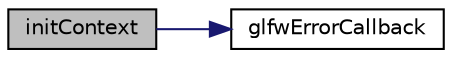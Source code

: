 digraph "initContext"
{
  edge [fontname="Helvetica",fontsize="10",labelfontname="Helvetica",labelfontsize="10"];
  node [fontname="Helvetica",fontsize="10",shape=record];
  rankdir="LR";
  Node1 [label="initContext",height=0.2,width=0.4,color="black", fillcolor="grey75", style="filled", fontcolor="black"];
  Node1 -> Node2 [color="midnightblue",fontsize="10",style="solid",fontname="Helvetica"];
  Node2 [label="glfwErrorCallback",height=0.2,width=0.4,color="black", fillcolor="white", style="filled",URL="$main_8cpp.html#a7f9c09fcd855cc9b01d97178ac5ca638"];
}
